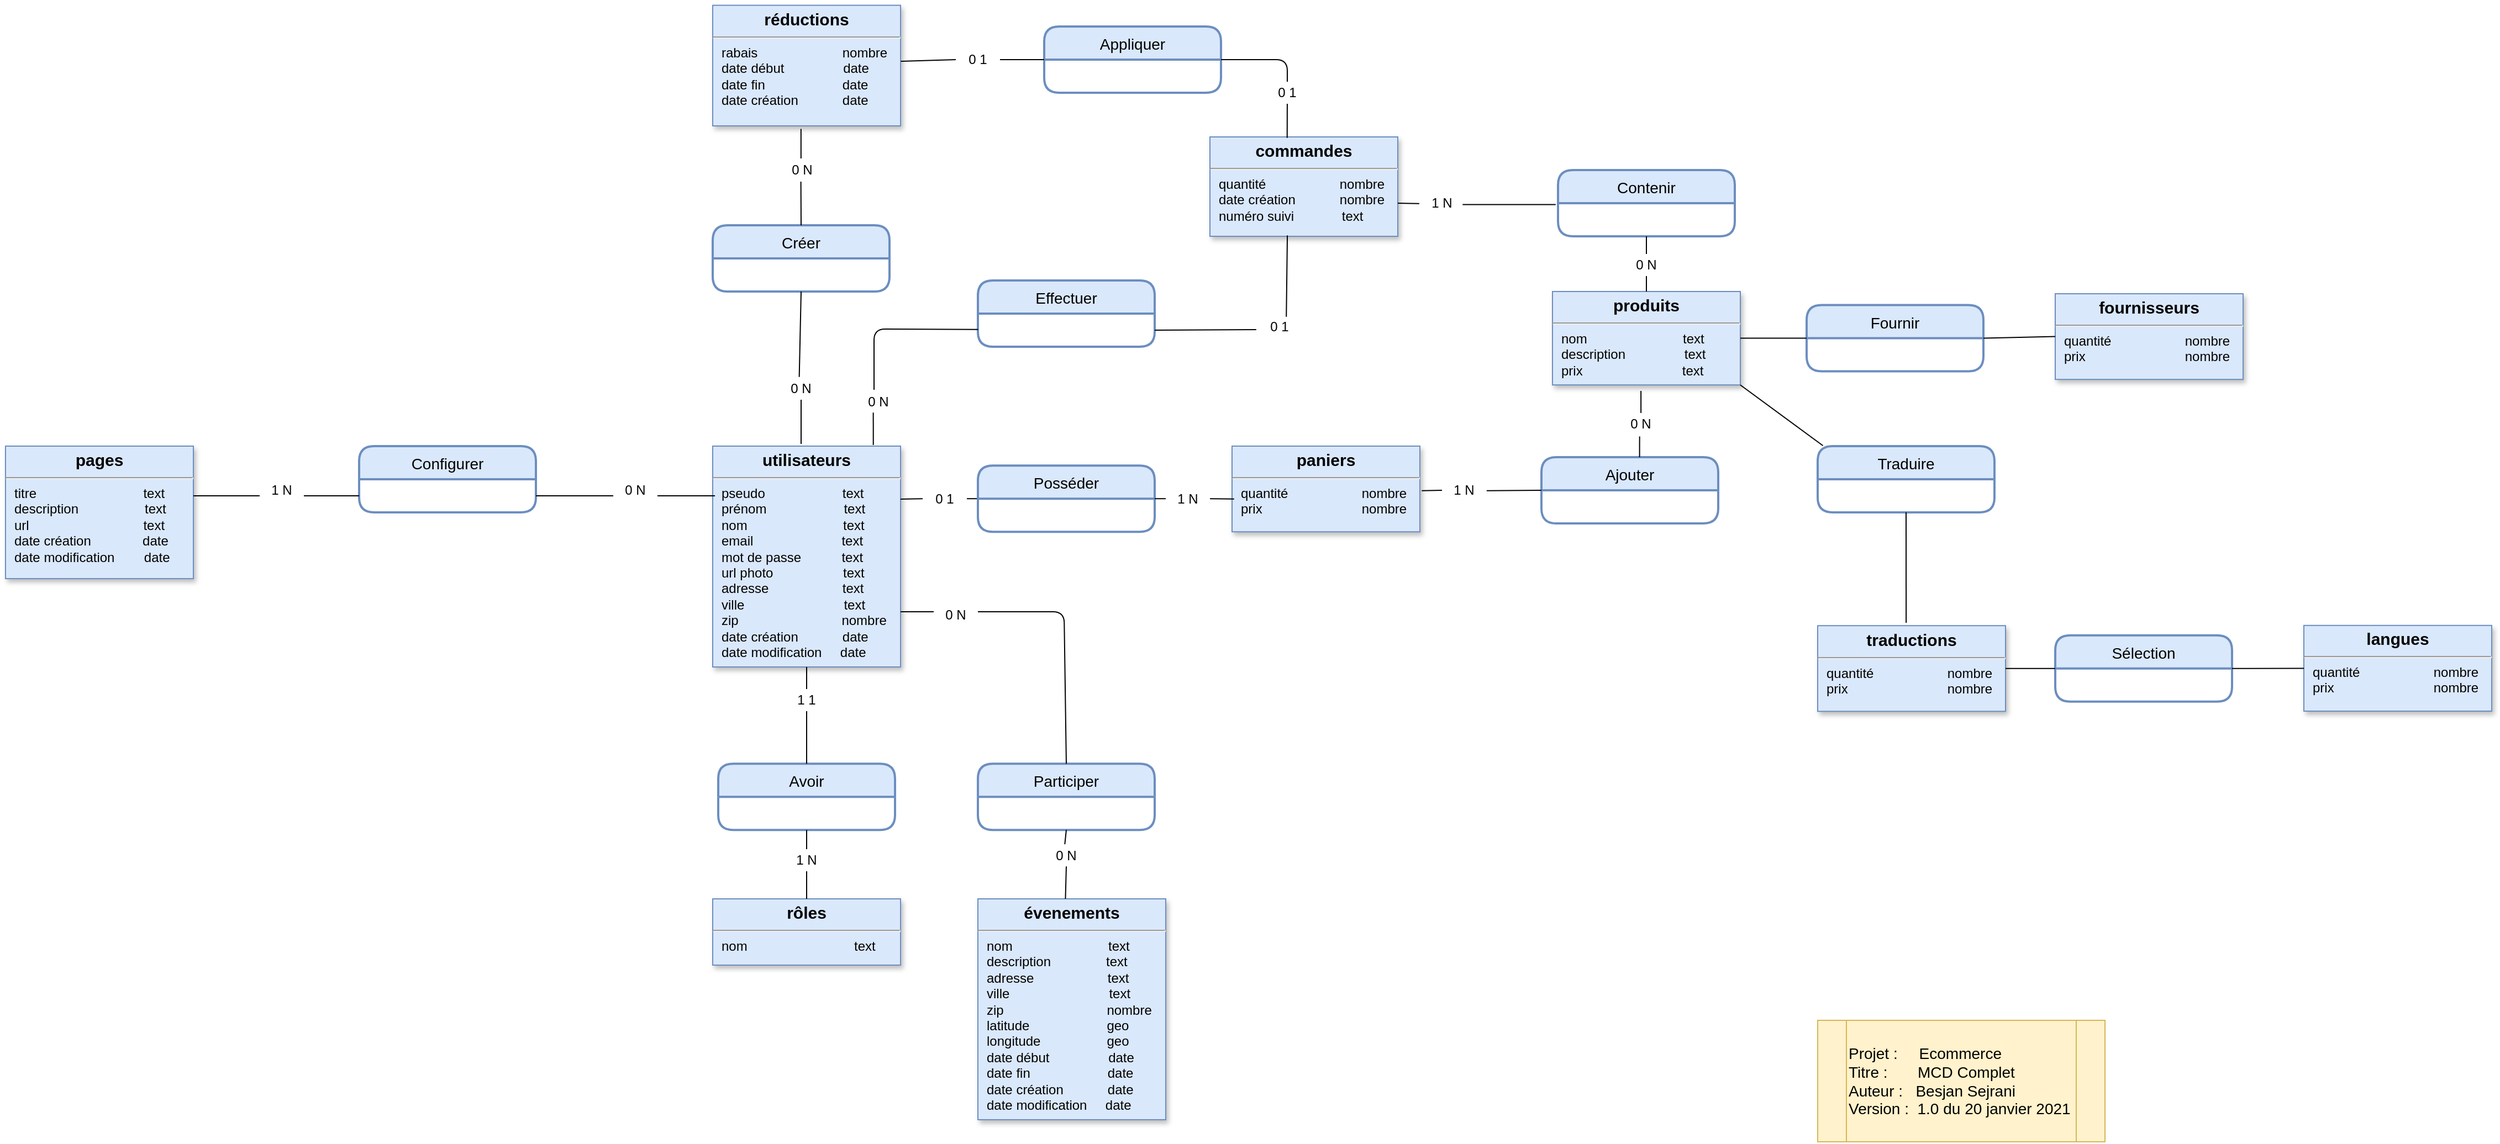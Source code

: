 <mxfile version="14.1.9" type="device"><diagram name="Page-1" id="efa7a0a1-bf9b-a30e-e6df-94a7791c09e9"><mxGraphModel dx="2546" dy="1448" grid="1" gridSize="10" guides="1" tooltips="1" connect="1" arrows="1" fold="1" page="1" pageScale="1" pageWidth="826" pageHeight="1169" background="#ffffff" math="0" shadow="0"><root><mxCell id="0"/><mxCell id="1" parent="0"/><mxCell id="28" value="&lt;p style=&quot;margin: 4px 0px 0px ; text-align: center&quot;&gt;&lt;b&gt;&lt;font style=&quot;font-size: 15px&quot;&gt;utilisateurs&lt;/font&gt;&lt;/b&gt;&lt;/p&gt;&lt;hr&gt;&lt;p style=&quot;margin: 0px ; margin-left: 8px&quot;&gt;pseudo&amp;nbsp; &amp;nbsp; &amp;nbsp; &amp;nbsp; &amp;nbsp; &amp;nbsp; &amp;nbsp; &amp;nbsp; &amp;nbsp; &amp;nbsp; &amp;nbsp;text&lt;/p&gt;&lt;p style=&quot;margin: 0px ; margin-left: 8px&quot;&gt;prénom&amp;nbsp; &amp;nbsp; &amp;nbsp; &amp;nbsp; &amp;nbsp; &amp;nbsp; &amp;nbsp; &amp;nbsp; &amp;nbsp; &amp;nbsp; &amp;nbsp;text&lt;/p&gt;&lt;p style=&quot;margin: 0px ; margin-left: 8px&quot;&gt;nom&amp;nbsp; &amp;nbsp; &amp;nbsp; &amp;nbsp; &amp;nbsp; &amp;nbsp; &amp;nbsp; &amp;nbsp; &amp;nbsp; &amp;nbsp; &amp;nbsp; &amp;nbsp; &amp;nbsp; text&lt;/p&gt;&lt;p style=&quot;margin: 0px ; margin-left: 8px&quot;&gt;email&amp;nbsp; &amp;nbsp; &amp;nbsp; &amp;nbsp; &amp;nbsp; &amp;nbsp; &amp;nbsp; &amp;nbsp; &amp;nbsp; &amp;nbsp; &amp;nbsp; &amp;nbsp; text&lt;/p&gt;&lt;p style=&quot;margin: 0px ; margin-left: 8px&quot;&gt;mot de passe&amp;nbsp; &amp;nbsp; &amp;nbsp; &amp;nbsp; &amp;nbsp; &amp;nbsp;text&lt;/p&gt;&lt;p style=&quot;margin: 0px ; margin-left: 8px&quot;&gt;url photo&amp;nbsp; &amp;nbsp; &amp;nbsp; &amp;nbsp; &amp;nbsp; &amp;nbsp; &amp;nbsp; &amp;nbsp; &amp;nbsp; &amp;nbsp;text&lt;/p&gt;&lt;p style=&quot;margin: 0px ; margin-left: 8px&quot;&gt;adresse&amp;nbsp; &amp;nbsp; &amp;nbsp; &amp;nbsp; &amp;nbsp; &amp;nbsp; &amp;nbsp; &amp;nbsp; &amp;nbsp; &amp;nbsp; text&lt;/p&gt;&lt;p style=&quot;margin: 0px ; margin-left: 8px&quot;&gt;ville&amp;nbsp; &amp;nbsp; &amp;nbsp; &amp;nbsp; &amp;nbsp; &amp;nbsp; &amp;nbsp; &amp;nbsp; &amp;nbsp; &amp;nbsp; &amp;nbsp; &amp;nbsp; &amp;nbsp; &amp;nbsp;text&lt;/p&gt;&lt;p style=&quot;margin: 0px ; margin-left: 8px&quot;&gt;zip&amp;nbsp; &amp;nbsp; &amp;nbsp; &amp;nbsp; &amp;nbsp; &amp;nbsp; &amp;nbsp; &amp;nbsp; &amp;nbsp; &amp;nbsp; &amp;nbsp; &amp;nbsp; &amp;nbsp; &amp;nbsp; nombre&lt;/p&gt;&lt;p style=&quot;margin: 0px ; margin-left: 8px&quot;&gt;date création&amp;nbsp; &amp;nbsp; &amp;nbsp; &amp;nbsp; &amp;nbsp; &amp;nbsp; date&lt;/p&gt;&lt;p style=&quot;margin: 0px ; margin-left: 8px&quot;&gt;date modification&amp;nbsp; &amp;nbsp; &amp;nbsp;date&lt;/p&gt;" style="verticalAlign=top;align=left;overflow=fill;fontSize=12;fontFamily=Helvetica;html=1;strokeColor=#6c8ebf;shadow=1;fillColor=#dae8fc;" parent="1" vertex="1"><mxGeometry x="680" y="500" width="170" height="200" as="geometry"/></mxCell><mxCell id="r07NfbLLSwoAeOCv1FEZ-114" value="&lt;p style=&quot;margin: 4px 0px 0px ; text-align: center&quot;&gt;&lt;b&gt;&lt;font style=&quot;font-size: 15px&quot;&gt;rôles&lt;/font&gt;&lt;/b&gt;&lt;/p&gt;&lt;hr&gt;&lt;p style=&quot;margin: 0px ; margin-left: 8px&quot;&gt;nom&amp;nbsp; &amp;nbsp; &amp;nbsp; &amp;nbsp; &amp;nbsp; &amp;nbsp; &amp;nbsp; &amp;nbsp; &amp;nbsp; &amp;nbsp; &amp;nbsp; &amp;nbsp; &amp;nbsp; &amp;nbsp; &amp;nbsp;text&lt;/p&gt;" style="verticalAlign=top;align=left;overflow=fill;fontSize=12;fontFamily=Helvetica;html=1;strokeColor=#6c8ebf;shadow=1;fillColor=#dae8fc;" parent="1" vertex="1"><mxGeometry x="680" y="910" width="170" height="60" as="geometry"/></mxCell><mxCell id="r07NfbLLSwoAeOCv1FEZ-125" value="&lt;p style=&quot;margin: 4px 0px 0px ; text-align: center&quot;&gt;&lt;span style=&quot;font-size: 15px&quot;&gt;&lt;b&gt;évenements&lt;/b&gt;&lt;/span&gt;&lt;/p&gt;&lt;hr&gt;&lt;p style=&quot;margin: 0px ; margin-left: 8px&quot;&gt;nom&amp;nbsp; &amp;nbsp; &amp;nbsp; &amp;nbsp; &amp;nbsp; &amp;nbsp; &amp;nbsp; &amp;nbsp; &amp;nbsp; &amp;nbsp; &amp;nbsp; &amp;nbsp; &amp;nbsp; text&lt;/p&gt;&lt;p style=&quot;margin: 0px ; margin-left: 8px&quot;&gt;description&amp;nbsp; &amp;nbsp; &amp;nbsp; &amp;nbsp; &amp;nbsp; &amp;nbsp; &amp;nbsp; &amp;nbsp;text&lt;/p&gt;&lt;p style=&quot;margin: 0px ; margin-left: 8px&quot;&gt;adresse&amp;nbsp; &amp;nbsp; &amp;nbsp; &amp;nbsp; &amp;nbsp; &amp;nbsp; &amp;nbsp; &amp;nbsp; &amp;nbsp; &amp;nbsp; text&lt;/p&gt;&lt;p style=&quot;margin: 0px ; margin-left: 8px&quot;&gt;ville&amp;nbsp; &amp;nbsp; &amp;nbsp; &amp;nbsp; &amp;nbsp; &amp;nbsp; &amp;nbsp; &amp;nbsp; &amp;nbsp; &amp;nbsp; &amp;nbsp; &amp;nbsp; &amp;nbsp; &amp;nbsp;text&lt;/p&gt;&lt;p style=&quot;margin: 0px ; margin-left: 8px&quot;&gt;zip&amp;nbsp; &amp;nbsp; &amp;nbsp; &amp;nbsp; &amp;nbsp; &amp;nbsp; &amp;nbsp; &amp;nbsp; &amp;nbsp; &amp;nbsp; &amp;nbsp; &amp;nbsp; &amp;nbsp; &amp;nbsp; nombre&lt;/p&gt;&lt;p style=&quot;margin: 0px ; margin-left: 8px&quot;&gt;latitude&amp;nbsp; &amp;nbsp; &amp;nbsp; &amp;nbsp; &amp;nbsp; &amp;nbsp; &amp;nbsp; &amp;nbsp; &amp;nbsp; &amp;nbsp; &amp;nbsp;geo&lt;/p&gt;&lt;p style=&quot;margin: 0px ; margin-left: 8px&quot;&gt;longitude&amp;nbsp; &amp;nbsp; &amp;nbsp; &amp;nbsp; &amp;nbsp; &amp;nbsp; &amp;nbsp; &amp;nbsp; &amp;nbsp; geo&lt;/p&gt;&lt;p style=&quot;margin: 0px ; margin-left: 8px&quot;&gt;date début&amp;nbsp; &amp;nbsp; &amp;nbsp; &amp;nbsp; &amp;nbsp; &amp;nbsp; &amp;nbsp; &amp;nbsp; date&lt;/p&gt;&lt;p style=&quot;margin: 0px ; margin-left: 8px&quot;&gt;date fin&amp;nbsp; &amp;nbsp; &amp;nbsp; &amp;nbsp; &amp;nbsp; &amp;nbsp; &amp;nbsp; &amp;nbsp; &amp;nbsp; &amp;nbsp; &amp;nbsp;date&lt;/p&gt;&lt;p style=&quot;margin: 0px ; margin-left: 8px&quot;&gt;date création&amp;nbsp; &amp;nbsp; &amp;nbsp; &amp;nbsp; &amp;nbsp; &amp;nbsp; date&lt;/p&gt;&lt;p style=&quot;margin: 0px ; margin-left: 8px&quot;&gt;date modification&amp;nbsp; &amp;nbsp; &amp;nbsp;date&lt;/p&gt;" style="verticalAlign=top;align=left;overflow=fill;fontSize=12;fontFamily=Helvetica;html=1;strokeColor=#6c8ebf;shadow=1;fillColor=#dae8fc;" parent="1" vertex="1"><mxGeometry x="920" y="910" width="170" height="200" as="geometry"/></mxCell><mxCell id="r07NfbLLSwoAeOCv1FEZ-134" value="" style="endArrow=none;html=1;exitX=0;exitY=0.37;exitDx=0;exitDy=0;entryX=1;entryY=0.75;entryDx=0;entryDy=0;exitPerimeter=0;" parent="1" source="r07NfbLLSwoAeOCv1FEZ-135" target="28" edge="1"><mxGeometry width="50" height="50" relative="1" as="geometry"><mxPoint x="1100" y="770" as="sourcePoint"/><mxPoint x="998" y="630" as="targetPoint"/><Array as="points"/></mxGeometry></mxCell><mxCell id="r07NfbLLSwoAeOCv1FEZ-137" value="&lt;p style=&quot;margin: 4px 0px 0px ; text-align: center&quot;&gt;&lt;span style=&quot;font-size: 15px&quot;&gt;&lt;b&gt;pages&lt;/b&gt;&lt;/span&gt;&lt;/p&gt;&lt;hr&gt;&lt;p style=&quot;margin: 0px ; margin-left: 8px&quot;&gt;titre&amp;nbsp; &amp;nbsp; &amp;nbsp; &amp;nbsp; &amp;nbsp; &amp;nbsp; &amp;nbsp; &amp;nbsp; &amp;nbsp; &amp;nbsp; &amp;nbsp; &amp;nbsp; &amp;nbsp; &amp;nbsp; &amp;nbsp;text&lt;/p&gt;&lt;p style=&quot;margin: 0px ; margin-left: 8px&quot;&gt;description&amp;nbsp; &amp;nbsp; &amp;nbsp; &amp;nbsp; &amp;nbsp; &amp;nbsp; &amp;nbsp; &amp;nbsp; &amp;nbsp; text&lt;/p&gt;&lt;p style=&quot;margin: 0px ; margin-left: 8px&quot;&gt;url&amp;nbsp; &amp;nbsp; &amp;nbsp; &amp;nbsp; &amp;nbsp; &amp;nbsp; &amp;nbsp; &amp;nbsp; &amp;nbsp; &amp;nbsp; &amp;nbsp; &amp;nbsp; &amp;nbsp; &amp;nbsp; &amp;nbsp; &amp;nbsp;text&lt;/p&gt;&lt;p style=&quot;margin: 0px ; margin-left: 8px&quot;&gt;date création&amp;nbsp; &amp;nbsp; &amp;nbsp; &amp;nbsp; &amp;nbsp; &amp;nbsp; &amp;nbsp; date&lt;/p&gt;&lt;p style=&quot;margin: 0px ; margin-left: 8px&quot;&gt;date modification&amp;nbsp; &amp;nbsp; &amp;nbsp; &amp;nbsp; date&lt;/p&gt;" style="verticalAlign=top;align=left;overflow=fill;fontSize=12;fontFamily=Helvetica;html=1;strokeColor=#6c8ebf;shadow=1;fillColor=#dae8fc;" parent="1" vertex="1"><mxGeometry x="40" y="500" width="170" height="120" as="geometry"/></mxCell><mxCell id="r07NfbLLSwoAeOCv1FEZ-141" value="" style="endArrow=none;html=1;entryX=0.012;entryY=0.225;entryDx=0;entryDy=0;entryPerimeter=0;exitX=1;exitY=0.75;exitDx=0;exitDy=0;" parent="1" edge="1" target="28" source="r07NfbLLSwoAeOCv1FEZ-140"><mxGeometry width="50" height="50" relative="1" as="geometry"><mxPoint x="520" y="538" as="sourcePoint"/><mxPoint x="670" y="538.3" as="targetPoint"/></mxGeometry></mxCell><mxCell id="r07NfbLLSwoAeOCv1FEZ-142" value="&lt;p style=&quot;margin: 4px 0px 0px ; text-align: center&quot;&gt;&lt;b&gt;&lt;font style=&quot;font-size: 15px&quot;&gt;paniers&lt;/font&gt;&lt;/b&gt;&lt;/p&gt;&lt;hr&gt;&lt;p style=&quot;margin: 0px ; margin-left: 8px&quot;&gt;quantité&amp;nbsp; &amp;nbsp; &amp;nbsp; &amp;nbsp; &amp;nbsp; &amp;nbsp; &amp;nbsp; &amp;nbsp; &amp;nbsp; &amp;nbsp; nombre&lt;/p&gt;&lt;p style=&quot;margin: 0px ; margin-left: 8px&quot;&gt;prix&amp;nbsp; &amp;nbsp; &amp;nbsp; &amp;nbsp; &amp;nbsp; &amp;nbsp; &amp;nbsp; &amp;nbsp; &amp;nbsp; &amp;nbsp; &amp;nbsp; &amp;nbsp; &amp;nbsp; &amp;nbsp;nombre&lt;/p&gt;" style="verticalAlign=top;align=left;overflow=fill;fontSize=12;fontFamily=Helvetica;html=1;strokeColor=#6c8ebf;shadow=1;fillColor=#dae8fc;" parent="1" vertex="1"><mxGeometry x="1150" y="500.0" width="170" height="77.6" as="geometry"/></mxCell><mxCell id="r07NfbLLSwoAeOCv1FEZ-148" value="" style="endArrow=none;html=1;entryX=0;entryY=0.5;entryDx=0;entryDy=0;exitX=1;exitY=0.5;exitDx=0;exitDy=0;" parent="1" source="r07NfbLLSwoAeOCv1FEZ-143" target="hPK3-BBJVK6LqO7NN2do-100" edge="1"><mxGeometry width="50" height="50" relative="1" as="geometry"><mxPoint x="840" y="570" as="sourcePoint"/><mxPoint x="1070" y="670" as="targetPoint"/></mxGeometry></mxCell><mxCell id="r07NfbLLSwoAeOCv1FEZ-149" value="&lt;p style=&quot;margin: 4px 0px 0px ; text-align: center&quot;&gt;&lt;b&gt;&lt;font style=&quot;font-size: 15px&quot;&gt;commandes&lt;/font&gt;&lt;/b&gt;&lt;/p&gt;&lt;hr&gt;&lt;p style=&quot;margin: 0px ; margin-left: 8px&quot;&gt;quantité&amp;nbsp; &amp;nbsp; &amp;nbsp; &amp;nbsp; &amp;nbsp; &amp;nbsp; &amp;nbsp; &amp;nbsp; &amp;nbsp; &amp;nbsp; nombre&lt;/p&gt;&lt;p style=&quot;margin: 0px ; margin-left: 8px&quot;&gt;date création&amp;nbsp; &amp;nbsp; &amp;nbsp; &amp;nbsp; &amp;nbsp; &amp;nbsp; nombre&lt;/p&gt;&lt;p style=&quot;margin: 0px ; margin-left: 8px&quot;&gt;numéro suivi&amp;nbsp; &amp;nbsp; &amp;nbsp; &amp;nbsp; &amp;nbsp; &amp;nbsp; &amp;nbsp;text&lt;/p&gt;" style="verticalAlign=top;align=left;overflow=fill;fontSize=12;fontFamily=Helvetica;html=1;strokeColor=#6c8ebf;shadow=1;fillColor=#dae8fc;" parent="1" vertex="1"><mxGeometry x="1130" y="220" width="170" height="90" as="geometry"/></mxCell><mxCell id="r07NfbLLSwoAeOCv1FEZ-150" value="0 N" style="text;html=1;strokeColor=none;fillColor=none;align=center;verticalAlign=middle;whiteSpace=wrap;rounded=0;" parent="1" vertex="1"><mxGeometry x="810" y="450.0" width="40" height="20" as="geometry"/></mxCell><mxCell id="r07NfbLLSwoAeOCv1FEZ-155" value="&lt;p style=&quot;margin: 4px 0px 0px ; text-align: center&quot;&gt;&lt;b&gt;&lt;font style=&quot;font-size: 15px&quot;&gt;réductions&lt;/font&gt;&lt;/b&gt;&lt;/p&gt;&lt;hr&gt;&lt;p style=&quot;margin: 0px ; margin-left: 8px&quot;&gt;rabais&amp;nbsp; &amp;nbsp; &amp;nbsp; &amp;nbsp; &amp;nbsp; &amp;nbsp; &amp;nbsp; &amp;nbsp; &amp;nbsp; &amp;nbsp; &amp;nbsp; &amp;nbsp;nombre&lt;/p&gt;&lt;p style=&quot;margin: 0px ; margin-left: 8px&quot;&gt;date début&amp;nbsp; &amp;nbsp; &amp;nbsp; &amp;nbsp; &amp;nbsp; &amp;nbsp; &amp;nbsp; &amp;nbsp; date&lt;/p&gt;&lt;p style=&quot;margin: 0px ; margin-left: 8px&quot;&gt;date fin&amp;nbsp; &amp;nbsp; &amp;nbsp; &amp;nbsp; &amp;nbsp; &amp;nbsp; &amp;nbsp; &amp;nbsp; &amp;nbsp; &amp;nbsp; &amp;nbsp;date&lt;/p&gt;&lt;p style=&quot;margin: 0px ; margin-left: 8px&quot;&gt;date création&amp;nbsp; &amp;nbsp; &amp;nbsp; &amp;nbsp; &amp;nbsp; &amp;nbsp; date&lt;/p&gt;" style="verticalAlign=top;align=left;overflow=fill;fontSize=12;fontFamily=Helvetica;html=1;strokeColor=#6c8ebf;shadow=1;fillColor=#dae8fc;" parent="1" vertex="1"><mxGeometry x="680" y="100.8" width="170" height="109.2" as="geometry"/></mxCell><mxCell id="r07NfbLLSwoAeOCv1FEZ-158" value="0 1" style="text;html=1;strokeColor=none;fillColor=none;align=center;verticalAlign=middle;whiteSpace=wrap;rounded=0;" parent="1" vertex="1"><mxGeometry x="1180" y="170.0" width="40" height="20" as="geometry"/></mxCell><mxCell id="r07NfbLLSwoAeOCv1FEZ-170" value="&lt;p style=&quot;margin: 4px 0px 0px ; text-align: center&quot;&gt;&lt;b&gt;&lt;font style=&quot;font-size: 15px&quot;&gt;produits&lt;/font&gt;&lt;/b&gt;&lt;/p&gt;&lt;hr&gt;&lt;p style=&quot;margin: 0px ; margin-left: 8px&quot;&gt;nom&amp;nbsp; &amp;nbsp; &amp;nbsp; &amp;nbsp; &amp;nbsp; &amp;nbsp; &amp;nbsp; &amp;nbsp; &amp;nbsp; &amp;nbsp; &amp;nbsp; &amp;nbsp; &amp;nbsp; text&lt;/p&gt;&lt;p style=&quot;margin: 0px ; margin-left: 8px&quot;&gt;description&amp;nbsp; &amp;nbsp; &amp;nbsp; &amp;nbsp; &amp;nbsp; &amp;nbsp; &amp;nbsp; &amp;nbsp; text&lt;/p&gt;&lt;p style=&quot;margin: 0px ; margin-left: 8px&quot;&gt;prix&amp;nbsp; &amp;nbsp; &amp;nbsp; &amp;nbsp; &amp;nbsp; &amp;nbsp; &amp;nbsp; &amp;nbsp; &amp;nbsp; &amp;nbsp; &amp;nbsp; &amp;nbsp; &amp;nbsp; &amp;nbsp;text&lt;/p&gt;" style="verticalAlign=top;align=left;overflow=fill;fontSize=12;fontFamily=Helvetica;html=1;strokeColor=#6c8ebf;shadow=1;fillColor=#dae8fc;" parent="1" vertex="1"><mxGeometry x="1440" y="360" width="170" height="84.6" as="geometry"/></mxCell><mxCell id="k0zykb7klh3fql1DQScK-28" value="&lt;p style=&quot;margin: 4px 0px 0px ; text-align: center&quot;&gt;&lt;span style=&quot;font-size: 15px&quot;&gt;&lt;b&gt;traductions&lt;/b&gt;&lt;/span&gt;&lt;/p&gt;&lt;hr&gt;&lt;p style=&quot;margin: 0px ; margin-left: 8px&quot;&gt;quantité&amp;nbsp; &amp;nbsp; &amp;nbsp; &amp;nbsp; &amp;nbsp; &amp;nbsp; &amp;nbsp; &amp;nbsp; &amp;nbsp; &amp;nbsp; nombre&lt;/p&gt;&lt;p style=&quot;margin: 0px ; margin-left: 8px&quot;&gt;prix&amp;nbsp; &amp;nbsp; &amp;nbsp; &amp;nbsp; &amp;nbsp; &amp;nbsp; &amp;nbsp; &amp;nbsp; &amp;nbsp; &amp;nbsp; &amp;nbsp; &amp;nbsp; &amp;nbsp; &amp;nbsp;nombre&lt;/p&gt;" style="verticalAlign=top;align=left;overflow=fill;fontSize=12;fontFamily=Helvetica;html=1;strokeColor=#6c8ebf;shadow=1;fillColor=#dae8fc;" parent="1" vertex="1"><mxGeometry x="1680" y="662.6" width="170" height="77.6" as="geometry"/></mxCell><mxCell id="k0zykb7klh3fql1DQScK-32" value="&lt;p style=&quot;margin: 4px 0px 0px ; text-align: center&quot;&gt;&lt;span style=&quot;font-size: 15px&quot;&gt;&lt;b&gt;langues&lt;/b&gt;&lt;/span&gt;&lt;/p&gt;&lt;hr&gt;&lt;p style=&quot;margin: 0px ; margin-left: 8px&quot;&gt;quantité&amp;nbsp; &amp;nbsp; &amp;nbsp; &amp;nbsp; &amp;nbsp; &amp;nbsp; &amp;nbsp; &amp;nbsp; &amp;nbsp; &amp;nbsp; nombre&lt;/p&gt;&lt;p style=&quot;margin: 0px ; margin-left: 8px&quot;&gt;prix&amp;nbsp; &amp;nbsp; &amp;nbsp; &amp;nbsp; &amp;nbsp; &amp;nbsp; &amp;nbsp; &amp;nbsp; &amp;nbsp; &amp;nbsp; &amp;nbsp; &amp;nbsp; &amp;nbsp; &amp;nbsp;nombre&lt;/p&gt;" style="verticalAlign=top;align=left;overflow=fill;fontSize=12;fontFamily=Helvetica;html=1;strokeColor=#6c8ebf;shadow=1;fillColor=#dae8fc;" parent="1" vertex="1"><mxGeometry x="2120" y="662.4" width="170" height="77.6" as="geometry"/></mxCell><mxCell id="hPK3-BBJVK6LqO7NN2do-28" value="&lt;p style=&quot;margin: 4px 0px 0px ; text-align: center&quot;&gt;&lt;span style=&quot;font-size: 15px&quot;&gt;&lt;b&gt;fournisseurs&lt;/b&gt;&lt;/span&gt;&lt;/p&gt;&lt;hr&gt;&lt;p style=&quot;margin: 0px ; margin-left: 8px&quot;&gt;quantité&amp;nbsp; &amp;nbsp; &amp;nbsp; &amp;nbsp; &amp;nbsp; &amp;nbsp; &amp;nbsp; &amp;nbsp; &amp;nbsp; &amp;nbsp; nombre&lt;/p&gt;&lt;p style=&quot;margin: 0px ; margin-left: 8px&quot;&gt;prix&amp;nbsp; &amp;nbsp; &amp;nbsp; &amp;nbsp; &amp;nbsp; &amp;nbsp; &amp;nbsp; &amp;nbsp; &amp;nbsp; &amp;nbsp; &amp;nbsp; &amp;nbsp; &amp;nbsp; &amp;nbsp;nombre&lt;/p&gt;" style="verticalAlign=top;align=left;overflow=fill;fontSize=12;fontFamily=Helvetica;html=1;strokeColor=#6c8ebf;shadow=1;fillColor=#dae8fc;" vertex="1" parent="1"><mxGeometry x="1895" y="362" width="170" height="77.6" as="geometry"/></mxCell><mxCell id="hPK3-BBJVK6LqO7NN2do-73" value="&lt;font style=&quot;font-size: 14px&quot;&gt;Projet :&amp;nbsp; &amp;nbsp; &amp;nbsp;Ecommerce&lt;br&gt;Titre :&amp;nbsp; &amp;nbsp; &amp;nbsp; &amp;nbsp;MCD Complet&lt;br&gt;Auteur :&amp;nbsp; &amp;nbsp;Besjan Sejrani&lt;br&gt;Version :&amp;nbsp; 1.0 du 20 janvier 2021&lt;/font&gt;" style="shape=process;whiteSpace=wrap;html=1;backgroundOutline=1;align=left;fillColor=#fff2cc;strokeColor=#d6b656;" vertex="1" parent="1"><mxGeometry x="1680" y="1020" width="260" height="110" as="geometry"/></mxCell><mxCell id="hPK3-BBJVK6LqO7NN2do-83" value="Configurer" style="swimlane;childLayout=stackLayout;horizontal=1;startSize=30;horizontalStack=0;rounded=1;fontSize=14;fontStyle=0;strokeWidth=2;resizeParent=0;resizeLast=1;shadow=0;dashed=0;align=center;fillColor=#dae8fc;strokeColor=#6c8ebf;" vertex="1" parent="1"><mxGeometry x="360" y="500" width="160" height="60" as="geometry"/></mxCell><mxCell id="r07NfbLLSwoAeOCv1FEZ-140" value="0 N" style="text;html=1;strokeColor=none;fillColor=none;align=center;verticalAlign=middle;whiteSpace=wrap;rounded=0;" parent="1" vertex="1"><mxGeometry x="590" y="530" width="40" height="20" as="geometry"/></mxCell><mxCell id="hPK3-BBJVK6LqO7NN2do-87" value="" style="endArrow=none;html=1;entryX=0;entryY=0.75;entryDx=0;entryDy=0;exitX=1;exitY=0.75;exitDx=0;exitDy=0;" edge="1" parent="1" source="hPK3-BBJVK6LqO7NN2do-83" target="r07NfbLLSwoAeOCv1FEZ-140"><mxGeometry width="50" height="50" relative="1" as="geometry"><mxPoint x="510" y="545" as="sourcePoint"/><mxPoint x="682.04" y="545" as="targetPoint"/></mxGeometry></mxCell><mxCell id="hPK3-BBJVK6LqO7NN2do-88" value="" style="endArrow=none;html=1;fontSize=14;entryX=0;entryY=0.75;entryDx=0;entryDy=0;exitX=1;exitY=0.75;exitDx=0;exitDy=0;exitPerimeter=0;" edge="1" parent="1" source="r07NfbLLSwoAeOCv1FEZ-138" target="hPK3-BBJVK6LqO7NN2do-83"><mxGeometry width="50" height="50" relative="1" as="geometry"><mxPoint x="280" y="620" as="sourcePoint"/><mxPoint x="330" y="570" as="targetPoint"/></mxGeometry></mxCell><mxCell id="r07NfbLLSwoAeOCv1FEZ-138" value="1 N" style="text;html=1;strokeColor=none;fillColor=none;align=center;verticalAlign=middle;whiteSpace=wrap;rounded=0;" parent="1" vertex="1"><mxGeometry x="270" y="530" width="40" height="20" as="geometry"/></mxCell><mxCell id="hPK3-BBJVK6LqO7NN2do-89" value="" style="endArrow=none;html=1;fontSize=14;entryX=0;entryY=0.75;entryDx=0;entryDy=0;exitX=1;exitY=0.375;exitDx=0;exitDy=0;exitPerimeter=0;" edge="1" parent="1" source="r07NfbLLSwoAeOCv1FEZ-137" target="r07NfbLLSwoAeOCv1FEZ-138"><mxGeometry width="50" height="50" relative="1" as="geometry"><mxPoint x="230" y="545" as="sourcePoint"/><mxPoint x="350" y="545" as="targetPoint"/></mxGeometry></mxCell><mxCell id="hPK3-BBJVK6LqO7NN2do-90" value="Avoir" style="swimlane;childLayout=stackLayout;horizontal=1;startSize=30;horizontalStack=0;rounded=1;fontSize=14;fontStyle=0;strokeWidth=2;resizeParent=0;resizeLast=1;shadow=0;dashed=0;align=center;fillColor=#dae8fc;strokeColor=#6c8ebf;" vertex="1" parent="1"><mxGeometry x="685" y="787.6" width="160" height="60" as="geometry"/></mxCell><mxCell id="hPK3-BBJVK6LqO7NN2do-91" value="" style="endArrow=none;html=1;fontSize=14;exitX=0.5;exitY=0;exitDx=0;exitDy=0;entryX=0.5;entryY=1;entryDx=0;entryDy=0;" edge="1" parent="1" source="r07NfbLLSwoAeOCv1FEZ-122" target="28"><mxGeometry width="50" height="50" relative="1" as="geometry"><mxPoint x="620" y="800" as="sourcePoint"/><mxPoint x="850" y="750" as="targetPoint"/></mxGeometry></mxCell><mxCell id="r07NfbLLSwoAeOCv1FEZ-122" value="1 1" style="text;html=1;strokeColor=none;fillColor=none;align=center;verticalAlign=middle;whiteSpace=wrap;rounded=0;" parent="1" vertex="1"><mxGeometry x="745" y="720" width="40" height="20" as="geometry"/></mxCell><mxCell id="hPK3-BBJVK6LqO7NN2do-92" value="" style="endArrow=none;html=1;fontSize=14;exitX=0.5;exitY=0;exitDx=0;exitDy=0;entryX=0.5;entryY=1;entryDx=0;entryDy=0;" edge="1" parent="1" source="hPK3-BBJVK6LqO7NN2do-90" target="r07NfbLLSwoAeOCv1FEZ-122"><mxGeometry width="50" height="50" relative="1" as="geometry"><mxPoint x="762" y="787.6" as="sourcePoint"/><mxPoint x="765" y="700" as="targetPoint"/></mxGeometry></mxCell><mxCell id="hPK3-BBJVK6LqO7NN2do-93" value="" style="endArrow=none;html=1;fontSize=14;entryX=0.5;entryY=1;entryDx=0;entryDy=0;exitX=0.5;exitY=0;exitDx=0;exitDy=0;" edge="1" parent="1" source="r07NfbLLSwoAeOCv1FEZ-123" target="hPK3-BBJVK6LqO7NN2do-90"><mxGeometry width="50" height="50" relative="1" as="geometry"><mxPoint x="570" y="800" as="sourcePoint"/><mxPoint x="620" y="750" as="targetPoint"/></mxGeometry></mxCell><mxCell id="r07NfbLLSwoAeOCv1FEZ-123" value="1 N" style="text;html=1;strokeColor=none;fillColor=none;align=center;verticalAlign=middle;whiteSpace=wrap;rounded=0;" parent="1" vertex="1"><mxGeometry x="745" y="865" width="40" height="20" as="geometry"/></mxCell><mxCell id="hPK3-BBJVK6LqO7NN2do-94" value="" style="endArrow=none;html=1;fontSize=14;entryX=0.5;entryY=1;entryDx=0;entryDy=0;exitX=0.5;exitY=0;exitDx=0;exitDy=0;" edge="1" parent="1" source="r07NfbLLSwoAeOCv1FEZ-114" target="r07NfbLLSwoAeOCv1FEZ-123"><mxGeometry width="50" height="50" relative="1" as="geometry"><mxPoint x="765" y="910" as="sourcePoint"/><mxPoint x="765" y="847.6" as="targetPoint"/></mxGeometry></mxCell><mxCell id="hPK3-BBJVK6LqO7NN2do-95" value="Participer" style="swimlane;childLayout=stackLayout;horizontal=1;startSize=30;horizontalStack=0;rounded=1;fontSize=14;fontStyle=0;strokeWidth=2;resizeParent=0;resizeLast=1;shadow=0;dashed=0;align=center;fillColor=#dae8fc;strokeColor=#6c8ebf;" vertex="1" parent="1"><mxGeometry x="920" y="787.6" width="160" height="60" as="geometry"/></mxCell><mxCell id="hPK3-BBJVK6LqO7NN2do-96" value="" style="endArrow=none;html=1;fontSize=14;exitX=0.5;exitY=1;exitDx=0;exitDy=0;entryX=0.466;entryY=0;entryDx=0;entryDy=0;entryPerimeter=0;" edge="1" parent="1" source="r07NfbLLSwoAeOCv1FEZ-136" target="r07NfbLLSwoAeOCv1FEZ-125"><mxGeometry width="50" height="50" relative="1" as="geometry"><mxPoint x="1120" y="770" as="sourcePoint"/><mxPoint x="1170" y="720" as="targetPoint"/></mxGeometry></mxCell><mxCell id="r07NfbLLSwoAeOCv1FEZ-136" value="0 N" style="text;html=1;strokeColor=none;fillColor=none;align=center;verticalAlign=middle;whiteSpace=wrap;rounded=0;" parent="1" vertex="1"><mxGeometry x="980" y="860.6" width="40" height="20" as="geometry"/></mxCell><mxCell id="hPK3-BBJVK6LqO7NN2do-97" value="" style="endArrow=none;html=1;fontSize=14;exitX=0.5;exitY=1;exitDx=0;exitDy=0;entryX=0.466;entryY=0;entryDx=0;entryDy=0;entryPerimeter=0;" edge="1" parent="1" source="hPK3-BBJVK6LqO7NN2do-95" target="r07NfbLLSwoAeOCv1FEZ-136"><mxGeometry width="50" height="50" relative="1" as="geometry"><mxPoint x="1000" y="810" as="sourcePoint"/><mxPoint x="999.22" y="910" as="targetPoint"/></mxGeometry></mxCell><mxCell id="r07NfbLLSwoAeOCv1FEZ-135" value="0 N" style="text;html=1;strokeColor=none;fillColor=none;align=center;verticalAlign=middle;whiteSpace=wrap;rounded=0;" parent="1" vertex="1"><mxGeometry x="880" y="642.6" width="40" height="20" as="geometry"/></mxCell><mxCell id="hPK3-BBJVK6LqO7NN2do-98" value="" style="endArrow=none;html=1;exitX=0.5;exitY=0;exitDx=0;exitDy=0;" edge="1" parent="1" source="hPK3-BBJVK6LqO7NN2do-95"><mxGeometry width="50" height="50" relative="1" as="geometry"><mxPoint x="1000" y="750" as="sourcePoint"/><mxPoint x="920" y="650" as="targetPoint"/><Array as="points"><mxPoint x="998" y="650"/></Array></mxGeometry></mxCell><mxCell id="hPK3-BBJVK6LqO7NN2do-100" value="Posséder" style="swimlane;childLayout=stackLayout;horizontal=1;startSize=30;horizontalStack=0;rounded=1;fontSize=14;fontStyle=0;strokeWidth=2;resizeParent=0;resizeLast=1;shadow=0;dashed=0;align=center;fillColor=#dae8fc;strokeColor=#6c8ebf;" vertex="1" parent="1"><mxGeometry x="920" y="517.6" width="160" height="60" as="geometry"/></mxCell><mxCell id="r07NfbLLSwoAeOCv1FEZ-143" value="0 1" style="text;html=1;strokeColor=none;fillColor=none;align=center;verticalAlign=middle;whiteSpace=wrap;rounded=0;" parent="1" vertex="1"><mxGeometry x="870" y="537.6" width="40" height="20" as="geometry"/></mxCell><mxCell id="hPK3-BBJVK6LqO7NN2do-101" value="" style="endArrow=none;html=1;entryX=0;entryY=0.5;entryDx=0;entryDy=0;" edge="1" parent="1" target="r07NfbLLSwoAeOCv1FEZ-143"><mxGeometry width="50" height="50" relative="1" as="geometry"><mxPoint x="850" y="548" as="sourcePoint"/><mxPoint x="920" y="547.6" as="targetPoint"/></mxGeometry></mxCell><mxCell id="hPK3-BBJVK6LqO7NN2do-103" value="" style="endArrow=none;html=1;fontSize=14;entryX=1;entryY=0.5;entryDx=0;entryDy=0;exitX=0;exitY=0.5;exitDx=0;exitDy=0;" edge="1" parent="1" source="r07NfbLLSwoAeOCv1FEZ-146" target="hPK3-BBJVK6LqO7NN2do-100"><mxGeometry width="50" height="50" relative="1" as="geometry"><mxPoint x="840" y="610" as="sourcePoint"/><mxPoint x="890" y="560" as="targetPoint"/></mxGeometry></mxCell><mxCell id="r07NfbLLSwoAeOCv1FEZ-146" value="1 N" style="text;html=1;strokeColor=none;fillColor=none;align=center;verticalAlign=middle;whiteSpace=wrap;rounded=0;" parent="1" vertex="1"><mxGeometry x="1090" y="537.6" width="40" height="20" as="geometry"/></mxCell><mxCell id="hPK3-BBJVK6LqO7NN2do-104" value="" style="endArrow=none;html=1;fontSize=14;entryX=1;entryY=0.5;entryDx=0;entryDy=0;exitX=0.011;exitY=0.617;exitDx=0;exitDy=0;exitPerimeter=0;" edge="1" parent="1" source="r07NfbLLSwoAeOCv1FEZ-142" target="r07NfbLLSwoAeOCv1FEZ-146"><mxGeometry width="50" height="50" relative="1" as="geometry"><mxPoint x="1135.87" y="547.879" as="sourcePoint"/><mxPoint x="1080" y="547.6" as="targetPoint"/></mxGeometry></mxCell><mxCell id="hPK3-BBJVK6LqO7NN2do-105" value="Ajouter" style="swimlane;childLayout=stackLayout;horizontal=1;startSize=30;horizontalStack=0;rounded=1;fontSize=14;fontStyle=0;strokeWidth=2;resizeParent=0;resizeLast=1;shadow=0;dashed=0;align=center;fillColor=#dae8fc;strokeColor=#6c8ebf;" vertex="1" parent="1"><mxGeometry x="1430" y="510" width="160" height="60" as="geometry"/></mxCell><mxCell id="hPK3-BBJVK6LqO7NN2do-106" value="" style="endArrow=none;html=1;fontSize=14;entryX=0.471;entryY=1.064;entryDx=0;entryDy=0;entryPerimeter=0;exitX=0.502;exitY=0;exitDx=0;exitDy=0;exitPerimeter=0;" edge="1" parent="1" source="r07NfbLLSwoAeOCv1FEZ-177" target="r07NfbLLSwoAeOCv1FEZ-170"><mxGeometry width="50" height="50" relative="1" as="geometry"><mxPoint x="1200" y="610" as="sourcePoint"/><mxPoint x="1250" y="560" as="targetPoint"/></mxGeometry></mxCell><mxCell id="r07NfbLLSwoAeOCv1FEZ-177" value="0 N" style="text;html=1;strokeColor=none;fillColor=none;align=center;verticalAlign=middle;whiteSpace=wrap;rounded=0;" parent="1" vertex="1"><mxGeometry x="1500" y="470" width="40" height="20" as="geometry"/></mxCell><mxCell id="hPK3-BBJVK6LqO7NN2do-107" value="" style="endArrow=none;html=1;fontSize=14;entryX=0.471;entryY=1.064;entryDx=0;entryDy=0;entryPerimeter=0;exitX=0.555;exitY=0;exitDx=0;exitDy=0;exitPerimeter=0;" edge="1" parent="1" source="hPK3-BBJVK6LqO7NN2do-105" target="r07NfbLLSwoAeOCv1FEZ-177"><mxGeometry width="50" height="50" relative="1" as="geometry"><mxPoint x="1520.08" y="510" as="sourcePoint"/><mxPoint x="1520.07" y="450.014" as="targetPoint"/></mxGeometry></mxCell><mxCell id="hPK3-BBJVK6LqO7NN2do-108" value="" style="endArrow=none;html=1;fontSize=14;exitX=1.01;exitY=0.521;exitDx=0;exitDy=0;exitPerimeter=0;entryX=0;entryY=0.5;entryDx=0;entryDy=0;" edge="1" parent="1" source="r07NfbLLSwoAeOCv1FEZ-176" target="hPK3-BBJVK6LqO7NN2do-105"><mxGeometry width="50" height="50" relative="1" as="geometry"><mxPoint x="1220" y="560" as="sourcePoint"/><mxPoint x="1410" y="542" as="targetPoint"/></mxGeometry></mxCell><mxCell id="r07NfbLLSwoAeOCv1FEZ-176" value="1 N" style="text;html=1;strokeColor=none;fillColor=none;align=center;verticalAlign=middle;whiteSpace=wrap;rounded=0;" parent="1" vertex="1"><mxGeometry x="1340" y="530" width="40" height="20" as="geometry"/></mxCell><mxCell id="hPK3-BBJVK6LqO7NN2do-109" value="" style="endArrow=none;html=1;fontSize=14;exitX=1.01;exitY=0.521;exitDx=0;exitDy=0;exitPerimeter=0;entryX=0;entryY=0.5;entryDx=0;entryDy=0;" edge="1" parent="1" source="r07NfbLLSwoAeOCv1FEZ-142" target="r07NfbLLSwoAeOCv1FEZ-176"><mxGeometry width="50" height="50" relative="1" as="geometry"><mxPoint x="1311.7" y="540.43" as="sourcePoint"/><mxPoint x="1430" y="540" as="targetPoint"/></mxGeometry></mxCell><mxCell id="hPK3-BBJVK6LqO7NN2do-110" value="Contenir" style="swimlane;childLayout=stackLayout;horizontal=1;startSize=30;horizontalStack=0;rounded=1;fontSize=14;fontStyle=0;strokeWidth=2;resizeParent=0;resizeLast=1;shadow=0;dashed=0;align=center;fillColor=#dae8fc;strokeColor=#6c8ebf;" vertex="1" parent="1"><mxGeometry x="1445" y="250" width="160" height="60" as="geometry"/></mxCell><mxCell id="hPK3-BBJVK6LqO7NN2do-111" value="" style="endArrow=none;html=1;fontSize=14;entryX=0.5;entryY=0;entryDx=0;entryDy=0;exitX=0.5;exitY=1;exitDx=0;exitDy=0;" edge="1" parent="1" source="r07NfbLLSwoAeOCv1FEZ-174" target="r07NfbLLSwoAeOCv1FEZ-170"><mxGeometry width="50" height="50" relative="1" as="geometry"><mxPoint x="1200" y="380" as="sourcePoint"/><mxPoint x="1250" y="330" as="targetPoint"/></mxGeometry></mxCell><mxCell id="r07NfbLLSwoAeOCv1FEZ-174" value="0 N" style="text;html=1;strokeColor=none;fillColor=none;align=center;verticalAlign=middle;whiteSpace=wrap;rounded=0;" parent="1" vertex="1"><mxGeometry x="1505" y="326.0" width="40" height="20" as="geometry"/></mxCell><mxCell id="hPK3-BBJVK6LqO7NN2do-112" value="" style="endArrow=none;html=1;fontSize=14;entryX=0.5;entryY=0;entryDx=0;entryDy=0;exitX=0.5;exitY=1;exitDx=0;exitDy=0;" edge="1" parent="1" source="hPK3-BBJVK6LqO7NN2do-110" target="r07NfbLLSwoAeOCv1FEZ-174"><mxGeometry width="50" height="50" relative="1" as="geometry"><mxPoint x="1525" y="300" as="sourcePoint"/><mxPoint x="1525" y="360" as="targetPoint"/></mxGeometry></mxCell><mxCell id="hPK3-BBJVK6LqO7NN2do-113" value="" style="endArrow=none;html=1;fontSize=14;exitX=0.966;exitY=0.565;exitDx=0;exitDy=0;exitPerimeter=0;entryX=-0.013;entryY=0.52;entryDx=0;entryDy=0;entryPerimeter=0;" edge="1" parent="1" source="r07NfbLLSwoAeOCv1FEZ-173" target="hPK3-BBJVK6LqO7NN2do-110"><mxGeometry width="50" height="50" relative="1" as="geometry"><mxPoint x="1200" y="330" as="sourcePoint"/><mxPoint x="1450" y="280" as="targetPoint"/></mxGeometry></mxCell><mxCell id="r07NfbLLSwoAeOCv1FEZ-173" value="1 N" style="text;html=1;strokeColor=none;fillColor=none;align=center;verticalAlign=middle;whiteSpace=wrap;rounded=0;" parent="1" vertex="1"><mxGeometry x="1320" y="270.0" width="40" height="20" as="geometry"/></mxCell><mxCell id="hPK3-BBJVK6LqO7NN2do-114" value="" style="endArrow=none;html=1;fontSize=14;exitX=1;exitY=0.667;exitDx=0;exitDy=0;exitPerimeter=0;entryX=-0.013;entryY=0.52;entryDx=0;entryDy=0;entryPerimeter=0;" edge="1" parent="1" source="r07NfbLLSwoAeOCv1FEZ-149" target="r07NfbLLSwoAeOCv1FEZ-173"><mxGeometry width="50" height="50" relative="1" as="geometry"><mxPoint x="1300" y="280.03" as="sourcePoint"/><mxPoint x="1442.92" y="281.2" as="targetPoint"/></mxGeometry></mxCell><mxCell id="hPK3-BBJVK6LqO7NN2do-115" value="Effectuer" style="swimlane;childLayout=stackLayout;horizontal=1;startSize=30;horizontalStack=0;rounded=1;fontSize=14;fontStyle=0;strokeWidth=2;resizeParent=0;resizeLast=1;shadow=0;dashed=0;align=center;fillColor=#dae8fc;strokeColor=#6c8ebf;" vertex="1" parent="1"><mxGeometry x="920" y="350" width="160" height="60" as="geometry"/></mxCell><mxCell id="hPK3-BBJVK6LqO7NN2do-116" value="" style="endArrow=none;html=1;exitX=0.4;exitY=-0.05;exitDx=0;exitDy=0;exitPerimeter=0;entryX=0.001;entryY=0.557;entryDx=0;entryDy=0;entryPerimeter=0;" edge="1" parent="1" source="r07NfbLLSwoAeOCv1FEZ-150"><mxGeometry width="50" height="50" relative="1" as="geometry"><mxPoint x="825.69" y="507.8" as="sourcePoint"/><mxPoint x="920.16" y="394.42" as="targetPoint"/><Array as="points"><mxPoint x="826" y="394"/></Array></mxGeometry></mxCell><mxCell id="r07NfbLLSwoAeOCv1FEZ-152" value="0 1" style="text;html=1;strokeColor=none;fillColor=none;align=center;verticalAlign=middle;whiteSpace=wrap;rounded=0;" parent="1" vertex="1"><mxGeometry x="1173" y="382.0" width="40" height="20" as="geometry"/></mxCell><mxCell id="hPK3-BBJVK6LqO7NN2do-119" value="" style="endArrow=none;html=1;fontSize=14;entryX=0.653;entryY=0.043;entryDx=0;entryDy=0;entryPerimeter=0;exitX=0.412;exitY=0.991;exitDx=0;exitDy=0;exitPerimeter=0;" edge="1" parent="1" source="r07NfbLLSwoAeOCv1FEZ-149" target="r07NfbLLSwoAeOCv1FEZ-152"><mxGeometry width="50" height="50" relative="1" as="geometry"><mxPoint x="1060" y="410" as="sourcePoint"/><mxPoint x="1110" y="360" as="targetPoint"/></mxGeometry></mxCell><mxCell id="hPK3-BBJVK6LqO7NN2do-120" value="" style="endArrow=none;html=1;fontSize=14;entryX=-0.027;entryY=0.623;entryDx=0;entryDy=0;entryPerimeter=0;exitX=1;exitY=0.75;exitDx=0;exitDy=0;" edge="1" parent="1" source="hPK3-BBJVK6LqO7NN2do-115" target="r07NfbLLSwoAeOCv1FEZ-152"><mxGeometry width="50" height="50" relative="1" as="geometry"><mxPoint x="1060" y="410" as="sourcePoint"/><mxPoint x="1110" y="360" as="targetPoint"/></mxGeometry></mxCell><mxCell id="hPK3-BBJVK6LqO7NN2do-121" value="" style="endArrow=none;html=1;fontSize=14;exitX=0.855;exitY=-0.005;exitDx=0;exitDy=0;exitPerimeter=0;entryX=0.383;entryY=0.983;entryDx=0;entryDy=0;entryPerimeter=0;" edge="1" parent="1" source="28" target="r07NfbLLSwoAeOCv1FEZ-150"><mxGeometry width="50" height="50" relative="1" as="geometry"><mxPoint x="930" y="420" as="sourcePoint"/><mxPoint x="980" y="370" as="targetPoint"/></mxGeometry></mxCell><mxCell id="hPK3-BBJVK6LqO7NN2do-122" value="Appliquer" style="swimlane;childLayout=stackLayout;horizontal=1;startSize=30;horizontalStack=0;rounded=1;fontSize=14;fontStyle=0;strokeWidth=2;resizeParent=0;resizeLast=1;shadow=0;dashed=0;align=center;fillColor=#dae8fc;strokeColor=#6c8ebf;" vertex="1" parent="1"><mxGeometry x="980" y="120" width="160" height="60" as="geometry"/></mxCell><mxCell id="hPK3-BBJVK6LqO7NN2do-123" value="" style="endArrow=none;html=1;fontSize=14;exitX=0.411;exitY=0.01;exitDx=0;exitDy=0;exitPerimeter=0;" edge="1" parent="1" source="r07NfbLLSwoAeOCv1FEZ-149" target="r07NfbLLSwoAeOCv1FEZ-158"><mxGeometry width="50" height="50" relative="1" as="geometry"><mxPoint x="930" y="160" as="sourcePoint"/><mxPoint x="980" y="110" as="targetPoint"/></mxGeometry></mxCell><mxCell id="hPK3-BBJVK6LqO7NN2do-126" value="" style="endArrow=none;html=1;fontSize=14;exitX=1;exitY=0.5;exitDx=0;exitDy=0;entryX=0.5;entryY=0;entryDx=0;entryDy=0;" edge="1" parent="1" source="hPK3-BBJVK6LqO7NN2do-122" target="r07NfbLLSwoAeOCv1FEZ-158"><mxGeometry width="50" height="50" relative="1" as="geometry"><mxPoint x="1070" y="170" as="sourcePoint"/><mxPoint x="1120" y="120" as="targetPoint"/><Array as="points"><mxPoint x="1200" y="150"/></Array></mxGeometry></mxCell><mxCell id="hPK3-BBJVK6LqO7NN2do-127" value="" style="endArrow=none;html=1;fontSize=14;entryX=0;entryY=0.5;entryDx=0;entryDy=0;exitX=1;exitY=0.5;exitDx=0;exitDy=0;" edge="1" parent="1" source="r07NfbLLSwoAeOCv1FEZ-157" target="hPK3-BBJVK6LqO7NN2do-122"><mxGeometry width="50" height="50" relative="1" as="geometry"><mxPoint x="880" y="180" as="sourcePoint"/><mxPoint x="930" y="130" as="targetPoint"/></mxGeometry></mxCell><mxCell id="r07NfbLLSwoAeOCv1FEZ-157" value="0 1" style="text;html=1;strokeColor=none;fillColor=none;align=center;verticalAlign=middle;whiteSpace=wrap;rounded=0;" parent="1" vertex="1"><mxGeometry x="900" y="140.0" width="40" height="20" as="geometry"/></mxCell><mxCell id="hPK3-BBJVK6LqO7NN2do-128" value="" style="endArrow=none;html=1;fontSize=14;entryX=0;entryY=0.5;entryDx=0;entryDy=0;exitX=1.002;exitY=0.464;exitDx=0;exitDy=0;exitPerimeter=0;" edge="1" parent="1" source="r07NfbLLSwoAeOCv1FEZ-155" target="r07NfbLLSwoAeOCv1FEZ-157"><mxGeometry width="50" height="50" relative="1" as="geometry"><mxPoint x="860" y="150" as="sourcePoint"/><mxPoint x="890" y="150" as="targetPoint"/></mxGeometry></mxCell><mxCell id="hPK3-BBJVK6LqO7NN2do-129" value="Créer" style="swimlane;childLayout=stackLayout;horizontal=1;startSize=30;horizontalStack=0;rounded=1;fontSize=14;fontStyle=0;strokeWidth=2;resizeParent=0;resizeLast=1;shadow=0;dashed=0;align=center;fillColor=#dae8fc;strokeColor=#6c8ebf;" vertex="1" parent="1"><mxGeometry x="680" y="300" width="160" height="60" as="geometry"/></mxCell><mxCell id="hPK3-BBJVK6LqO7NN2do-130" value="" style="endArrow=none;html=1;fontSize=14;entryX=0.5;entryY=0;entryDx=0;entryDy=0;exitX=0.47;exitY=1.025;exitDx=0;exitDy=0;exitPerimeter=0;" edge="1" parent="1" source="r07NfbLLSwoAeOCv1FEZ-168" target="hPK3-BBJVK6LqO7NN2do-129"><mxGeometry width="50" height="50" relative="1" as="geometry"><mxPoint x="810" y="390" as="sourcePoint"/><mxPoint x="860" y="340" as="targetPoint"/></mxGeometry></mxCell><mxCell id="hPK3-BBJVK6LqO7NN2do-131" value="" style="endArrow=none;html=1;fontSize=14;exitX=0.458;exitY=-0.009;exitDx=0;exitDy=0;exitPerimeter=0;entryX=0.5;entryY=1;entryDx=0;entryDy=0;" edge="1" parent="1" source="r07NfbLLSwoAeOCv1FEZ-169" target="hPK3-BBJVK6LqO7NN2do-129"><mxGeometry width="50" height="50" relative="1" as="geometry"><mxPoint x="810" y="390" as="sourcePoint"/><mxPoint x="758" y="346" as="targetPoint"/></mxGeometry></mxCell><mxCell id="r07NfbLLSwoAeOCv1FEZ-169" value="0 N" style="text;html=1;strokeColor=none;fillColor=none;align=center;verticalAlign=middle;whiteSpace=wrap;rounded=0;" parent="1" vertex="1"><mxGeometry x="740" y="437.6" width="40" height="20" as="geometry"/></mxCell><mxCell id="hPK3-BBJVK6LqO7NN2do-132" value="" style="endArrow=none;html=1;fontSize=14;" edge="1" parent="1"><mxGeometry width="50" height="50" relative="1" as="geometry"><mxPoint x="760" y="498" as="sourcePoint"/><mxPoint x="760" y="458" as="targetPoint"/></mxGeometry></mxCell><mxCell id="r07NfbLLSwoAeOCv1FEZ-168" value="0 N" style="text;html=1;strokeColor=none;fillColor=none;align=center;verticalAlign=middle;whiteSpace=wrap;rounded=0;" parent="1" vertex="1"><mxGeometry x="741" y="240.0" width="40" height="20" as="geometry"/></mxCell><mxCell id="hPK3-BBJVK6LqO7NN2do-133" value="" style="endArrow=none;html=1;fontSize=14;entryX=0.473;entryY=-0.026;entryDx=0;entryDy=0;exitX=0.47;exitY=1.025;exitDx=0;exitDy=0;exitPerimeter=0;entryPerimeter=0;" edge="1" parent="1" source="r07NfbLLSwoAeOCv1FEZ-155" target="r07NfbLLSwoAeOCv1FEZ-168"><mxGeometry width="50" height="50" relative="1" as="geometry"><mxPoint x="759.9" y="212.73" as="sourcePoint"/><mxPoint x="760.68" y="284.44" as="targetPoint"/></mxGeometry></mxCell><mxCell id="hPK3-BBJVK6LqO7NN2do-134" value="Fournir" style="swimlane;childLayout=stackLayout;horizontal=1;startSize=30;horizontalStack=0;rounded=1;fontSize=14;fontStyle=0;strokeWidth=2;resizeParent=0;resizeLast=1;shadow=0;dashed=0;align=center;fillColor=#dae8fc;strokeColor=#6c8ebf;" vertex="1" parent="1"><mxGeometry x="1670" y="372.3" width="160" height="60" as="geometry"/></mxCell><mxCell id="hPK3-BBJVK6LqO7NN2do-135" value="" style="endArrow=none;html=1;fontSize=14;entryX=0;entryY=0.5;entryDx=0;entryDy=0;exitX=1;exitY=0.5;exitDx=0;exitDy=0;" edge="1" parent="1" source="r07NfbLLSwoAeOCv1FEZ-170" target="hPK3-BBJVK6LqO7NN2do-134"><mxGeometry width="50" height="50" relative="1" as="geometry"><mxPoint x="1440" y="440" as="sourcePoint"/><mxPoint x="1490" y="390" as="targetPoint"/></mxGeometry></mxCell><mxCell id="hPK3-BBJVK6LqO7NN2do-136" value="" style="endArrow=none;html=1;fontSize=14;entryX=0;entryY=0.5;entryDx=0;entryDy=0;exitX=1;exitY=0.5;exitDx=0;exitDy=0;" edge="1" parent="1" source="hPK3-BBJVK6LqO7NN2do-134" target="hPK3-BBJVK6LqO7NN2do-28"><mxGeometry width="50" height="50" relative="1" as="geometry"><mxPoint x="1700" y="440" as="sourcePoint"/><mxPoint x="1750" y="390" as="targetPoint"/></mxGeometry></mxCell><mxCell id="hPK3-BBJVK6LqO7NN2do-137" value="Traduire" style="swimlane;childLayout=stackLayout;horizontal=1;startSize=30;horizontalStack=0;rounded=1;fontSize=14;fontStyle=0;strokeWidth=2;resizeParent=0;resizeLast=1;shadow=0;dashed=0;align=center;fillColor=#dae8fc;strokeColor=#6c8ebf;" vertex="1" parent="1"><mxGeometry x="1680" y="500" width="160" height="60" as="geometry"/></mxCell><mxCell id="hPK3-BBJVK6LqO7NN2do-138" value="" style="endArrow=none;html=1;fontSize=14;entryX=1;entryY=1;entryDx=0;entryDy=0;exitX=0.03;exitY=-0.006;exitDx=0;exitDy=0;exitPerimeter=0;" edge="1" parent="1" source="hPK3-BBJVK6LqO7NN2do-137" target="r07NfbLLSwoAeOCv1FEZ-170"><mxGeometry width="50" height="50" relative="1" as="geometry"><mxPoint x="1570" y="520" as="sourcePoint"/><mxPoint x="1620" y="470" as="targetPoint"/></mxGeometry></mxCell><mxCell id="hPK3-BBJVK6LqO7NN2do-139" value="" style="endArrow=none;html=1;fontSize=14;entryX=0.5;entryY=1;entryDx=0;entryDy=0;exitX=0.471;exitY=-0.034;exitDx=0;exitDy=0;exitPerimeter=0;" edge="1" parent="1" source="k0zykb7klh3fql1DQScK-28" target="hPK3-BBJVK6LqO7NN2do-137"><mxGeometry width="50" height="50" relative="1" as="geometry"><mxPoint x="1570" y="520" as="sourcePoint"/><mxPoint x="1620" y="470" as="targetPoint"/></mxGeometry></mxCell><mxCell id="hPK3-BBJVK6LqO7NN2do-140" value="Sélection" style="swimlane;childLayout=stackLayout;horizontal=1;startSize=30;horizontalStack=0;rounded=1;fontSize=14;fontStyle=0;strokeWidth=2;resizeParent=0;resizeLast=1;shadow=0;dashed=0;align=center;fillColor=#dae8fc;strokeColor=#6c8ebf;" vertex="1" parent="1"><mxGeometry x="1895" y="671.4" width="160" height="60" as="geometry"/></mxCell><mxCell id="hPK3-BBJVK6LqO7NN2do-141" value="" style="endArrow=none;html=1;fontSize=14;entryX=0;entryY=0.5;entryDx=0;entryDy=0;exitX=1;exitY=0.5;exitDx=0;exitDy=0;" edge="1" parent="1" source="k0zykb7klh3fql1DQScK-28" target="hPK3-BBJVK6LqO7NN2do-140"><mxGeometry width="50" height="50" relative="1" as="geometry"><mxPoint x="1810" y="490" as="sourcePoint"/><mxPoint x="1890" y="700" as="targetPoint"/></mxGeometry></mxCell><mxCell id="hPK3-BBJVK6LqO7NN2do-142" value="" style="endArrow=none;html=1;fontSize=14;exitX=0;exitY=0.5;exitDx=0;exitDy=0;entryX=1;entryY=0.5;entryDx=0;entryDy=0;" edge="1" parent="1" source="k0zykb7klh3fql1DQScK-32" target="hPK3-BBJVK6LqO7NN2do-140"><mxGeometry width="50" height="50" relative="1" as="geometry"><mxPoint x="1920" y="740" as="sourcePoint"/><mxPoint x="1970" y="690" as="targetPoint"/></mxGeometry></mxCell></root></mxGraphModel></diagram></mxfile>